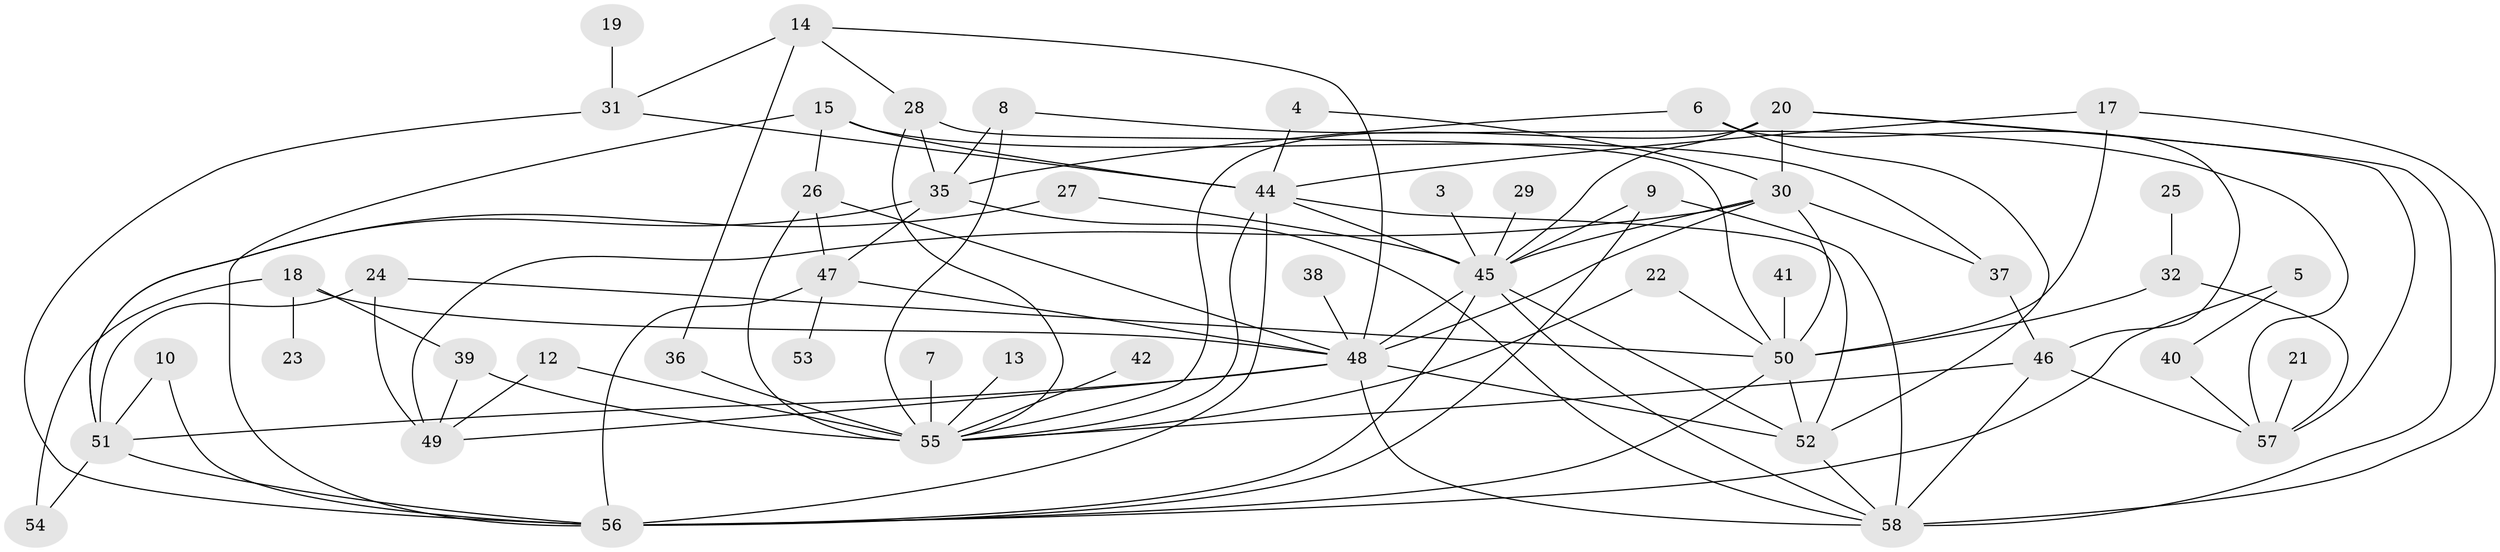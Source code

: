// original degree distribution, {4: 0.15517241379310345, 0: 0.0603448275862069, 3: 0.20689655172413793, 2: 0.2413793103448276, 1: 0.1810344827586207, 6: 0.05172413793103448, 5: 0.06896551724137931, 7: 0.017241379310344827, 9: 0.008620689655172414, 8: 0.008620689655172414}
// Generated by graph-tools (version 1.1) at 2025/25/03/09/25 03:25:16]
// undirected, 51 vertices, 100 edges
graph export_dot {
graph [start="1"]
  node [color=gray90,style=filled];
  3;
  4;
  5;
  6;
  7;
  8;
  9;
  10;
  12;
  13;
  14;
  15;
  17;
  18;
  19;
  20;
  21;
  22;
  23;
  24;
  25;
  26;
  27;
  28;
  29;
  30;
  31;
  32;
  35;
  36;
  37;
  38;
  39;
  40;
  41;
  42;
  44;
  45;
  46;
  47;
  48;
  49;
  50;
  51;
  52;
  53;
  54;
  55;
  56;
  57;
  58;
  3 -- 45 [weight=1.0];
  4 -- 30 [weight=1.0];
  4 -- 44 [weight=1.0];
  5 -- 40 [weight=1.0];
  5 -- 56 [weight=1.0];
  6 -- 35 [weight=1.0];
  6 -- 46 [weight=1.0];
  6 -- 52 [weight=1.0];
  7 -- 55 [weight=1.0];
  8 -- 35 [weight=1.0];
  8 -- 55 [weight=1.0];
  8 -- 57 [weight=1.0];
  9 -- 45 [weight=1.0];
  9 -- 56 [weight=1.0];
  9 -- 58 [weight=1.0];
  10 -- 51 [weight=1.0];
  10 -- 56 [weight=2.0];
  12 -- 49 [weight=1.0];
  12 -- 55 [weight=1.0];
  13 -- 55 [weight=1.0];
  14 -- 28 [weight=1.0];
  14 -- 31 [weight=1.0];
  14 -- 36 [weight=1.0];
  14 -- 48 [weight=1.0];
  15 -- 26 [weight=1.0];
  15 -- 37 [weight=1.0];
  15 -- 44 [weight=1.0];
  15 -- 56 [weight=1.0];
  17 -- 44 [weight=1.0];
  17 -- 50 [weight=1.0];
  17 -- 58 [weight=1.0];
  18 -- 23 [weight=1.0];
  18 -- 39 [weight=1.0];
  18 -- 48 [weight=1.0];
  18 -- 54 [weight=1.0];
  19 -- 31 [weight=1.0];
  20 -- 30 [weight=1.0];
  20 -- 45 [weight=2.0];
  20 -- 55 [weight=1.0];
  20 -- 57 [weight=1.0];
  20 -- 58 [weight=1.0];
  21 -- 57 [weight=1.0];
  22 -- 50 [weight=1.0];
  22 -- 55 [weight=1.0];
  24 -- 49 [weight=1.0];
  24 -- 50 [weight=1.0];
  24 -- 51 [weight=1.0];
  25 -- 32 [weight=1.0];
  26 -- 47 [weight=1.0];
  26 -- 48 [weight=1.0];
  26 -- 55 [weight=1.0];
  27 -- 45 [weight=1.0];
  27 -- 51 [weight=1.0];
  28 -- 35 [weight=1.0];
  28 -- 50 [weight=1.0];
  28 -- 55 [weight=1.0];
  29 -- 45 [weight=1.0];
  30 -- 37 [weight=1.0];
  30 -- 45 [weight=1.0];
  30 -- 48 [weight=1.0];
  30 -- 49 [weight=2.0];
  30 -- 50 [weight=1.0];
  31 -- 44 [weight=1.0];
  31 -- 56 [weight=1.0];
  32 -- 50 [weight=1.0];
  32 -- 57 [weight=1.0];
  35 -- 47 [weight=1.0];
  35 -- 51 [weight=1.0];
  35 -- 58 [weight=1.0];
  36 -- 55 [weight=3.0];
  37 -- 46 [weight=1.0];
  38 -- 48 [weight=1.0];
  39 -- 49 [weight=1.0];
  39 -- 55 [weight=1.0];
  40 -- 57 [weight=1.0];
  41 -- 50 [weight=1.0];
  42 -- 55 [weight=1.0];
  44 -- 45 [weight=1.0];
  44 -- 52 [weight=1.0];
  44 -- 55 [weight=1.0];
  44 -- 56 [weight=1.0];
  45 -- 48 [weight=1.0];
  45 -- 52 [weight=1.0];
  45 -- 56 [weight=1.0];
  45 -- 58 [weight=1.0];
  46 -- 55 [weight=1.0];
  46 -- 57 [weight=1.0];
  46 -- 58 [weight=2.0];
  47 -- 48 [weight=1.0];
  47 -- 53 [weight=1.0];
  47 -- 56 [weight=1.0];
  48 -- 49 [weight=1.0];
  48 -- 51 [weight=1.0];
  48 -- 52 [weight=1.0];
  48 -- 58 [weight=1.0];
  50 -- 52 [weight=1.0];
  50 -- 56 [weight=1.0];
  51 -- 54 [weight=1.0];
  51 -- 56 [weight=1.0];
  52 -- 58 [weight=1.0];
}
